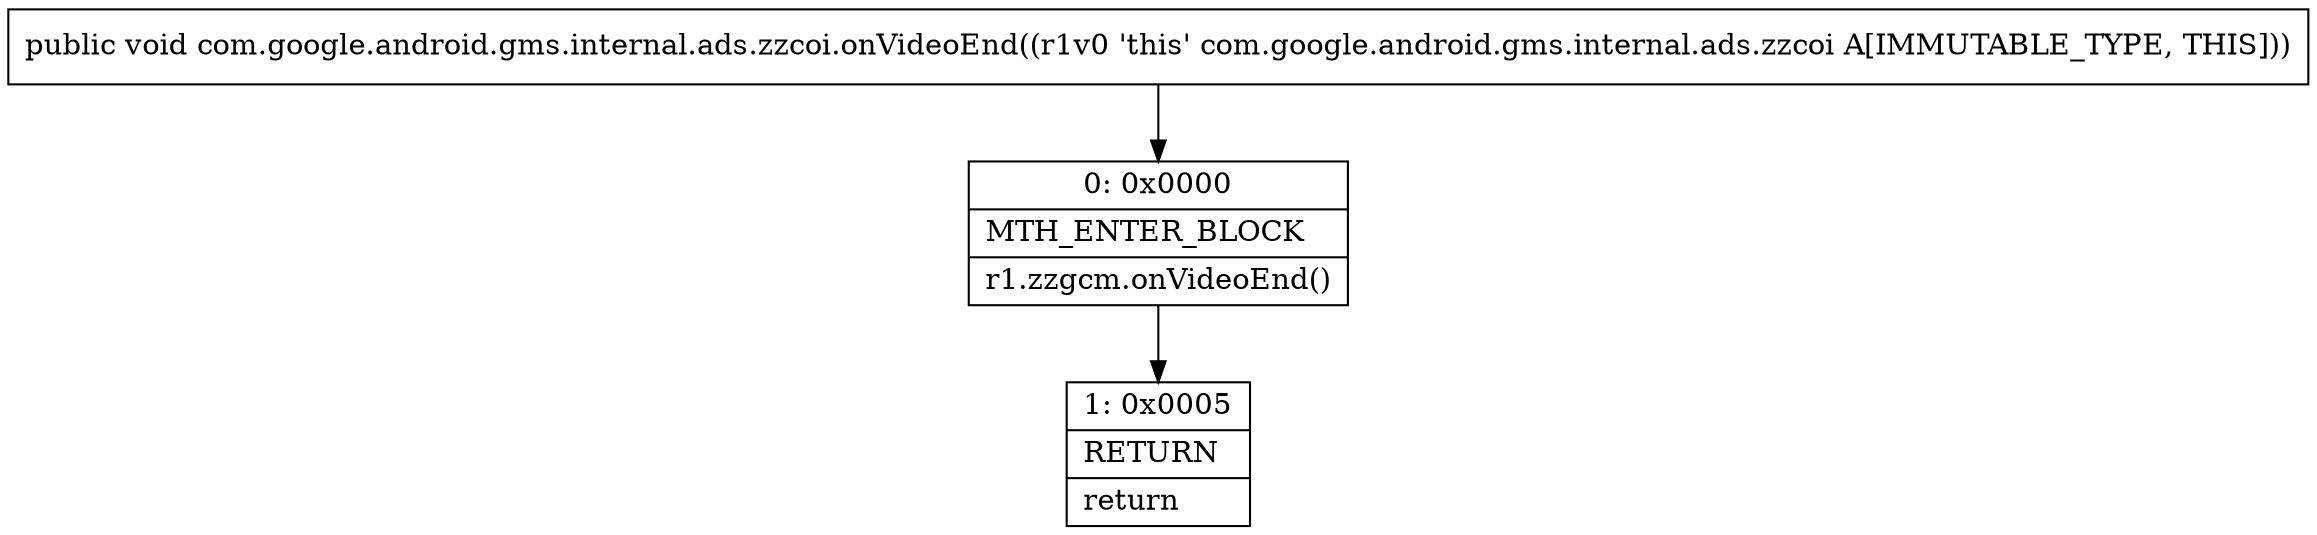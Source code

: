 digraph "CFG forcom.google.android.gms.internal.ads.zzcoi.onVideoEnd()V" {
Node_0 [shape=record,label="{0\:\ 0x0000|MTH_ENTER_BLOCK\l|r1.zzgcm.onVideoEnd()\l}"];
Node_1 [shape=record,label="{1\:\ 0x0005|RETURN\l|return\l}"];
MethodNode[shape=record,label="{public void com.google.android.gms.internal.ads.zzcoi.onVideoEnd((r1v0 'this' com.google.android.gms.internal.ads.zzcoi A[IMMUTABLE_TYPE, THIS])) }"];
MethodNode -> Node_0;
Node_0 -> Node_1;
}

